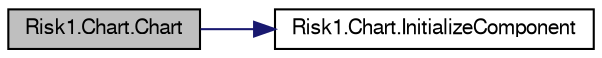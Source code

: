 digraph G
{
  bgcolor="transparent";
  edge [fontname="FreeSans",fontsize="10",labelfontname="FreeSans",labelfontsize="10"];
  node [fontname="FreeSans",fontsize="10",shape=record];
  rankdir="LR";
  Node1 [label="Risk1.Chart.Chart",height=0.2,width=0.4,color="black", fillcolor="grey75", style="filled" fontcolor="black"];
  Node1 -> Node2 [color="midnightblue",fontsize="10",style="solid",fontname="FreeSans"];
  Node2 [label="Risk1.Chart.InitializeComponent",height=0.2,width=0.4,color="black",URL="$classRisk1_1_1Chart.html#a8b85052c5229367c126af7eefcc701ae",tooltip="Required method for Designer support - do not modify the contents of this method with the code editor..."];
}
